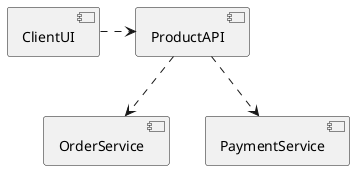 @startuml
skinparam backgroundcolor transparent
[ClientUI]
[ProductAPI] as Comp2
component OrderService
component [PaymentService] as Comp4
ClientUI .> Comp2
Comp2 ..> OrderService
Comp2 ..> Comp4
@enduml